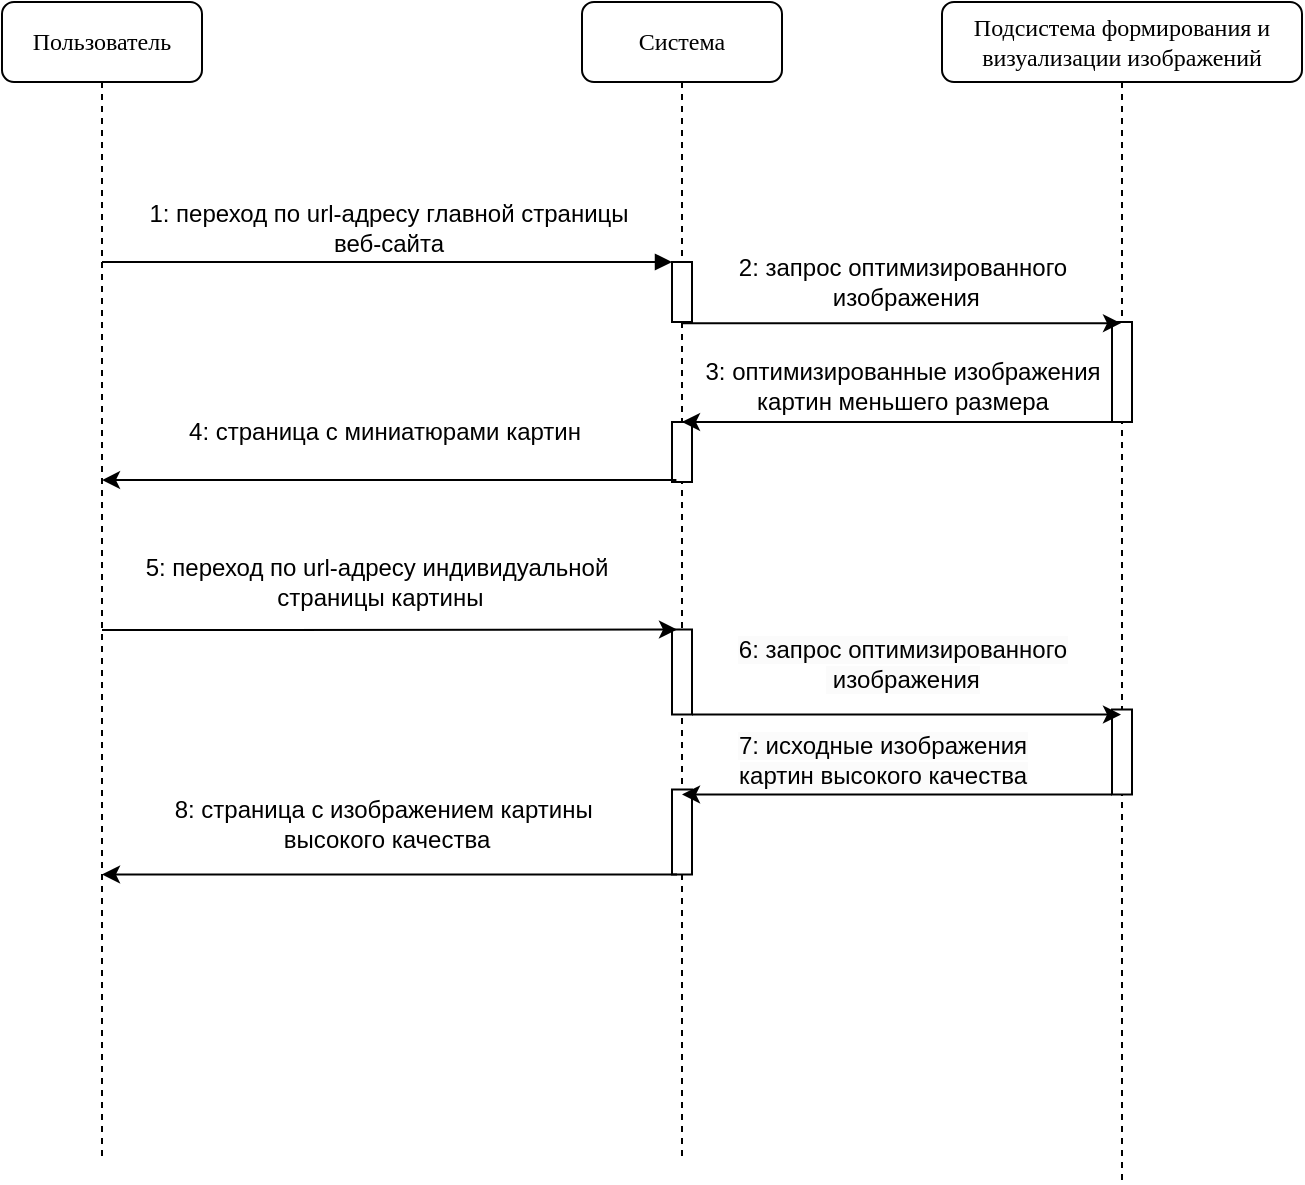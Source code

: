 <mxfile version="20.8.3" type="device"><diagram name="Page-1" id="13e1069c-82ec-6db2-03f1-153e76fe0fe0"><mxGraphModel dx="1290" dy="549" grid="1" gridSize="10" guides="1" tooltips="1" connect="1" arrows="1" fold="1" page="1" pageScale="1" pageWidth="1100" pageHeight="850" background="none" math="0" shadow="0"><root><mxCell id="0"/><mxCell id="1" parent="0"/><mxCell id="7baba1c4bc27f4b0-2" value="Система" style="shape=umlLifeline;perimeter=lifelinePerimeter;whiteSpace=wrap;html=1;container=1;collapsible=0;recursiveResize=0;outlineConnect=0;rounded=1;shadow=0;comic=0;labelBackgroundColor=none;strokeWidth=1;fontFamily=Verdana;fontSize=12;align=center;" parent="1" vertex="1"><mxGeometry x="370" y="50" width="100" height="580" as="geometry"/></mxCell><mxCell id="7baba1c4bc27f4b0-10" value="" style="html=1;points=[];perimeter=orthogonalPerimeter;rounded=0;shadow=0;comic=0;labelBackgroundColor=none;strokeWidth=1;fontFamily=Verdana;fontSize=12;align=center;" parent="7baba1c4bc27f4b0-2" vertex="1"><mxGeometry x="45" y="130" width="10" height="30" as="geometry"/></mxCell><mxCell id="NgYs-gLIcx8if3oRMPIZ-10" value="" style="rounded=0;whiteSpace=wrap;html=1;rotation=90;" vertex="1" parent="7baba1c4bc27f4b0-2"><mxGeometry x="28.75" y="330" width="42.5" height="10" as="geometry"/></mxCell><mxCell id="NgYs-gLIcx8if3oRMPIZ-83" value="" style="html=1;points=[];perimeter=orthogonalPerimeter;rounded=0;shadow=0;comic=0;labelBackgroundColor=none;strokeWidth=1;fontFamily=Verdana;fontSize=12;align=center;" vertex="1" parent="7baba1c4bc27f4b0-2"><mxGeometry x="45" y="210" width="10" height="30" as="geometry"/></mxCell><mxCell id="NgYs-gLIcx8if3oRMPIZ-86" value="" style="rounded=0;whiteSpace=wrap;html=1;rotation=90;" vertex="1" parent="7baba1c4bc27f4b0-2"><mxGeometry x="28.75" y="410" width="42.5" height="10" as="geometry"/></mxCell><mxCell id="7baba1c4bc27f4b0-8" value="Пользователь" style="shape=umlLifeline;perimeter=lifelinePerimeter;whiteSpace=wrap;html=1;container=1;collapsible=0;recursiveResize=0;outlineConnect=0;rounded=1;shadow=0;comic=0;labelBackgroundColor=none;strokeWidth=1;fontFamily=Verdana;fontSize=12;align=center;" parent="1" vertex="1"><mxGeometry x="80" y="50" width="100" height="580" as="geometry"/></mxCell><mxCell id="7baba1c4bc27f4b0-11" value="&lt;font face=&quot;Helvetica&quot; style=&quot;font-size: 12px;&quot;&gt;1: переход по url-адресу главной страницы&lt;br&gt;веб-сайта&lt;br&gt;&lt;/font&gt;" style="html=1;verticalAlign=bottom;endArrow=block;entryX=0;entryY=0;labelBackgroundColor=none;fontFamily=Verdana;fontSize=12;edgeStyle=elbowEdgeStyle;elbow=vertical;" parent="1" source="7baba1c4bc27f4b0-8" target="7baba1c4bc27f4b0-10" edge="1"><mxGeometry relative="1" as="geometry"><mxPoint x="155" y="180" as="sourcePoint"/><Array as="points"><mxPoint x="200" y="180"/><mxPoint x="210" y="150"/><mxPoint x="210" y="165"/></Array></mxGeometry></mxCell><mxCell id="NgYs-gLIcx8if3oRMPIZ-5" value="2: запрос оптимизированного&lt;br&gt;&amp;nbsp;изображения" style="text;html=1;align=center;verticalAlign=middle;resizable=0;points=[];autosize=1;strokeColor=none;fillColor=none;" vertex="1" parent="1"><mxGeometry x="440" y="170" width="180" height="40" as="geometry"/></mxCell><mxCell id="NgYs-gLIcx8if3oRMPIZ-7" value="" style="endArrow=classic;html=1;rounded=0;entryX=0;entryY=0.75;entryDx=0;entryDy=0;" edge="1" parent="1" source="7baba1c4bc27f4b0-8" target="NgYs-gLIcx8if3oRMPIZ-10"><mxGeometry width="50" height="50" relative="1" as="geometry"><mxPoint x="149.81" y="241" as="sourcePoint"/><mxPoint x="289.5" y="241" as="targetPoint"/><Array as="points"><mxPoint x="220" y="364"/></Array></mxGeometry></mxCell><mxCell id="NgYs-gLIcx8if3oRMPIZ-75" value="5: переход по url-адресу индивидуальной&lt;br&gt;&amp;nbsp;страницы картины" style="edgeLabel;html=1;align=center;verticalAlign=middle;resizable=0;points=[];fontSize=12;fontFamily=Helvetica;" vertex="1" connectable="0" parent="NgYs-gLIcx8if3oRMPIZ-7"><mxGeometry x="-0.046" y="3" relative="1" as="geometry"><mxPoint y="-21" as="offset"/></mxGeometry></mxCell><mxCell id="NgYs-gLIcx8if3oRMPIZ-56" value="Подсистема формирования и визуализации изображений" style="shape=umlLifeline;perimeter=lifelinePerimeter;whiteSpace=wrap;html=1;container=1;collapsible=0;recursiveResize=0;outlineConnect=0;rounded=1;shadow=0;comic=0;labelBackgroundColor=none;strokeWidth=1;fontFamily=Verdana;fontSize=12;align=center;" vertex="1" parent="1"><mxGeometry x="550" y="50" width="180" height="590" as="geometry"/></mxCell><mxCell id="NgYs-gLIcx8if3oRMPIZ-57" value="" style="html=1;points=[];perimeter=orthogonalPerimeter;rounded=0;shadow=0;comic=0;labelBackgroundColor=none;strokeWidth=1;fontFamily=Verdana;fontSize=12;align=center;" vertex="1" parent="NgYs-gLIcx8if3oRMPIZ-56"><mxGeometry x="85" y="160" width="10" height="50" as="geometry"/></mxCell><mxCell id="NgYs-gLIcx8if3oRMPIZ-58" value="" style="rounded=0;whiteSpace=wrap;html=1;rotation=90;" vertex="1" parent="NgYs-gLIcx8if3oRMPIZ-56"><mxGeometry x="68.75" y="370" width="42.5" height="10" as="geometry"/></mxCell><mxCell id="NgYs-gLIcx8if3oRMPIZ-62" style="edgeStyle=none;rounded=0;orthogonalLoop=1;jettySize=auto;html=1;fontFamily=Helvetica;fontSize=12;exitX=0.54;exitY=1.02;exitDx=0;exitDy=0;exitPerimeter=0;" edge="1" parent="1" source="7baba1c4bc27f4b0-10" target="NgYs-gLIcx8if3oRMPIZ-56"><mxGeometry relative="1" as="geometry"/></mxCell><mxCell id="NgYs-gLIcx8if3oRMPIZ-67" style="edgeStyle=none;rounded=0;orthogonalLoop=1;jettySize=auto;html=1;fontFamily=Helvetica;fontSize=12;" edge="1" parent="1" source="NgYs-gLIcx8if3oRMPIZ-57" target="7baba1c4bc27f4b0-2"><mxGeometry relative="1" as="geometry"><Array as="points"><mxPoint x="520" y="260"/></Array></mxGeometry></mxCell><mxCell id="NgYs-gLIcx8if3oRMPIZ-8" value="3: оптимизированные изображения&lt;br&gt;картин меньшего размера" style="text;html=1;align=center;verticalAlign=middle;resizable=0;points=[];autosize=1;strokeColor=none;fillColor=none;" vertex="1" parent="1"><mxGeometry x="430" y="222" width="200" height="40" as="geometry"/></mxCell><mxCell id="NgYs-gLIcx8if3oRMPIZ-77" style="edgeStyle=none;rounded=0;orthogonalLoop=1;jettySize=auto;html=1;fontFamily=Helvetica;fontSize=12;exitX=1;exitY=0;exitDx=0;exitDy=0;" edge="1" parent="1" source="NgYs-gLIcx8if3oRMPIZ-10" target="NgYs-gLIcx8if3oRMPIZ-56"><mxGeometry relative="1" as="geometry"/></mxCell><mxCell id="NgYs-gLIcx8if3oRMPIZ-79" value="&lt;span style=&quot;background-color: rgb(251, 251, 251);&quot;&gt;6: запрос оптимизированного&lt;/span&gt;&lt;br style=&quot;border-color: var(--border-color); background-color: rgb(251, 251, 251);&quot;&gt;&lt;span style=&quot;background-color: rgb(251, 251, 251);&quot;&gt;&amp;nbsp;изображения&lt;/span&gt;" style="edgeLabel;html=1;align=center;verticalAlign=middle;resizable=0;points=[];fontSize=12;fontFamily=Helvetica;" vertex="1" connectable="0" parent="NgYs-gLIcx8if3oRMPIZ-77"><mxGeometry x="-0.34" y="2" relative="1" as="geometry"><mxPoint x="34" y="-24" as="offset"/></mxGeometry></mxCell><mxCell id="NgYs-gLIcx8if3oRMPIZ-81" style="edgeStyle=none;rounded=0;orthogonalLoop=1;jettySize=auto;html=1;fontFamily=Helvetica;fontSize=12;exitX=1;exitY=1;exitDx=0;exitDy=0;" edge="1" parent="1" source="NgYs-gLIcx8if3oRMPIZ-58" target="7baba1c4bc27f4b0-2"><mxGeometry relative="1" as="geometry"/></mxCell><mxCell id="NgYs-gLIcx8if3oRMPIZ-82" value="&lt;span style=&quot;background-color: rgb(251, 251, 251);&quot;&gt;7: исходные изображения&lt;/span&gt;&lt;br style=&quot;border-color: var(--border-color); background-color: rgb(251, 251, 251);&quot;&gt;&lt;span style=&quot;background-color: rgb(251, 251, 251);&quot;&gt;картин высокого качества&lt;/span&gt;" style="edgeLabel;html=1;align=center;verticalAlign=middle;resizable=0;points=[];fontSize=12;fontFamily=Helvetica;" vertex="1" connectable="0" parent="NgYs-gLIcx8if3oRMPIZ-81"><mxGeometry x="0.153" y="-3" relative="1" as="geometry"><mxPoint x="9" y="-15" as="offset"/></mxGeometry></mxCell><mxCell id="NgYs-gLIcx8if3oRMPIZ-84" style="edgeStyle=none;rounded=0;orthogonalLoop=1;jettySize=auto;html=1;fontFamily=Helvetica;fontSize=12;exitX=0.22;exitY=0.967;exitDx=0;exitDy=0;exitPerimeter=0;" edge="1" parent="1" source="NgYs-gLIcx8if3oRMPIZ-83" target="7baba1c4bc27f4b0-8"><mxGeometry relative="1" as="geometry"><mxPoint x="410" y="290" as="sourcePoint"/></mxGeometry></mxCell><mxCell id="NgYs-gLIcx8if3oRMPIZ-85" value="4: страница с миниатюрами картин" style="edgeLabel;html=1;align=center;verticalAlign=middle;resizable=0;points=[];fontSize=12;fontFamily=Helvetica;" vertex="1" connectable="0" parent="NgYs-gLIcx8if3oRMPIZ-84"><mxGeometry x="0.096" y="-1" relative="1" as="geometry"><mxPoint x="11" y="-23" as="offset"/></mxGeometry></mxCell><mxCell id="NgYs-gLIcx8if3oRMPIZ-87" style="edgeStyle=none;rounded=0;orthogonalLoop=1;jettySize=auto;html=1;fontFamily=Helvetica;fontSize=12;exitX=1;exitY=0.75;exitDx=0;exitDy=0;" edge="1" parent="1" source="NgYs-gLIcx8if3oRMPIZ-86" target="7baba1c4bc27f4b0-8"><mxGeometry relative="1" as="geometry"/></mxCell><mxCell id="NgYs-gLIcx8if3oRMPIZ-88" value="8: страница с изображением картины&amp;nbsp;&lt;br&gt;высокого качества" style="edgeLabel;html=1;align=center;verticalAlign=middle;resizable=0;points=[];fontSize=12;fontFamily=Helvetica;" vertex="1" connectable="0" parent="NgYs-gLIcx8if3oRMPIZ-87"><mxGeometry x="0.267" y="-2" relative="1" as="geometry"><mxPoint x="36" y="-24" as="offset"/></mxGeometry></mxCell></root></mxGraphModel></diagram></mxfile>